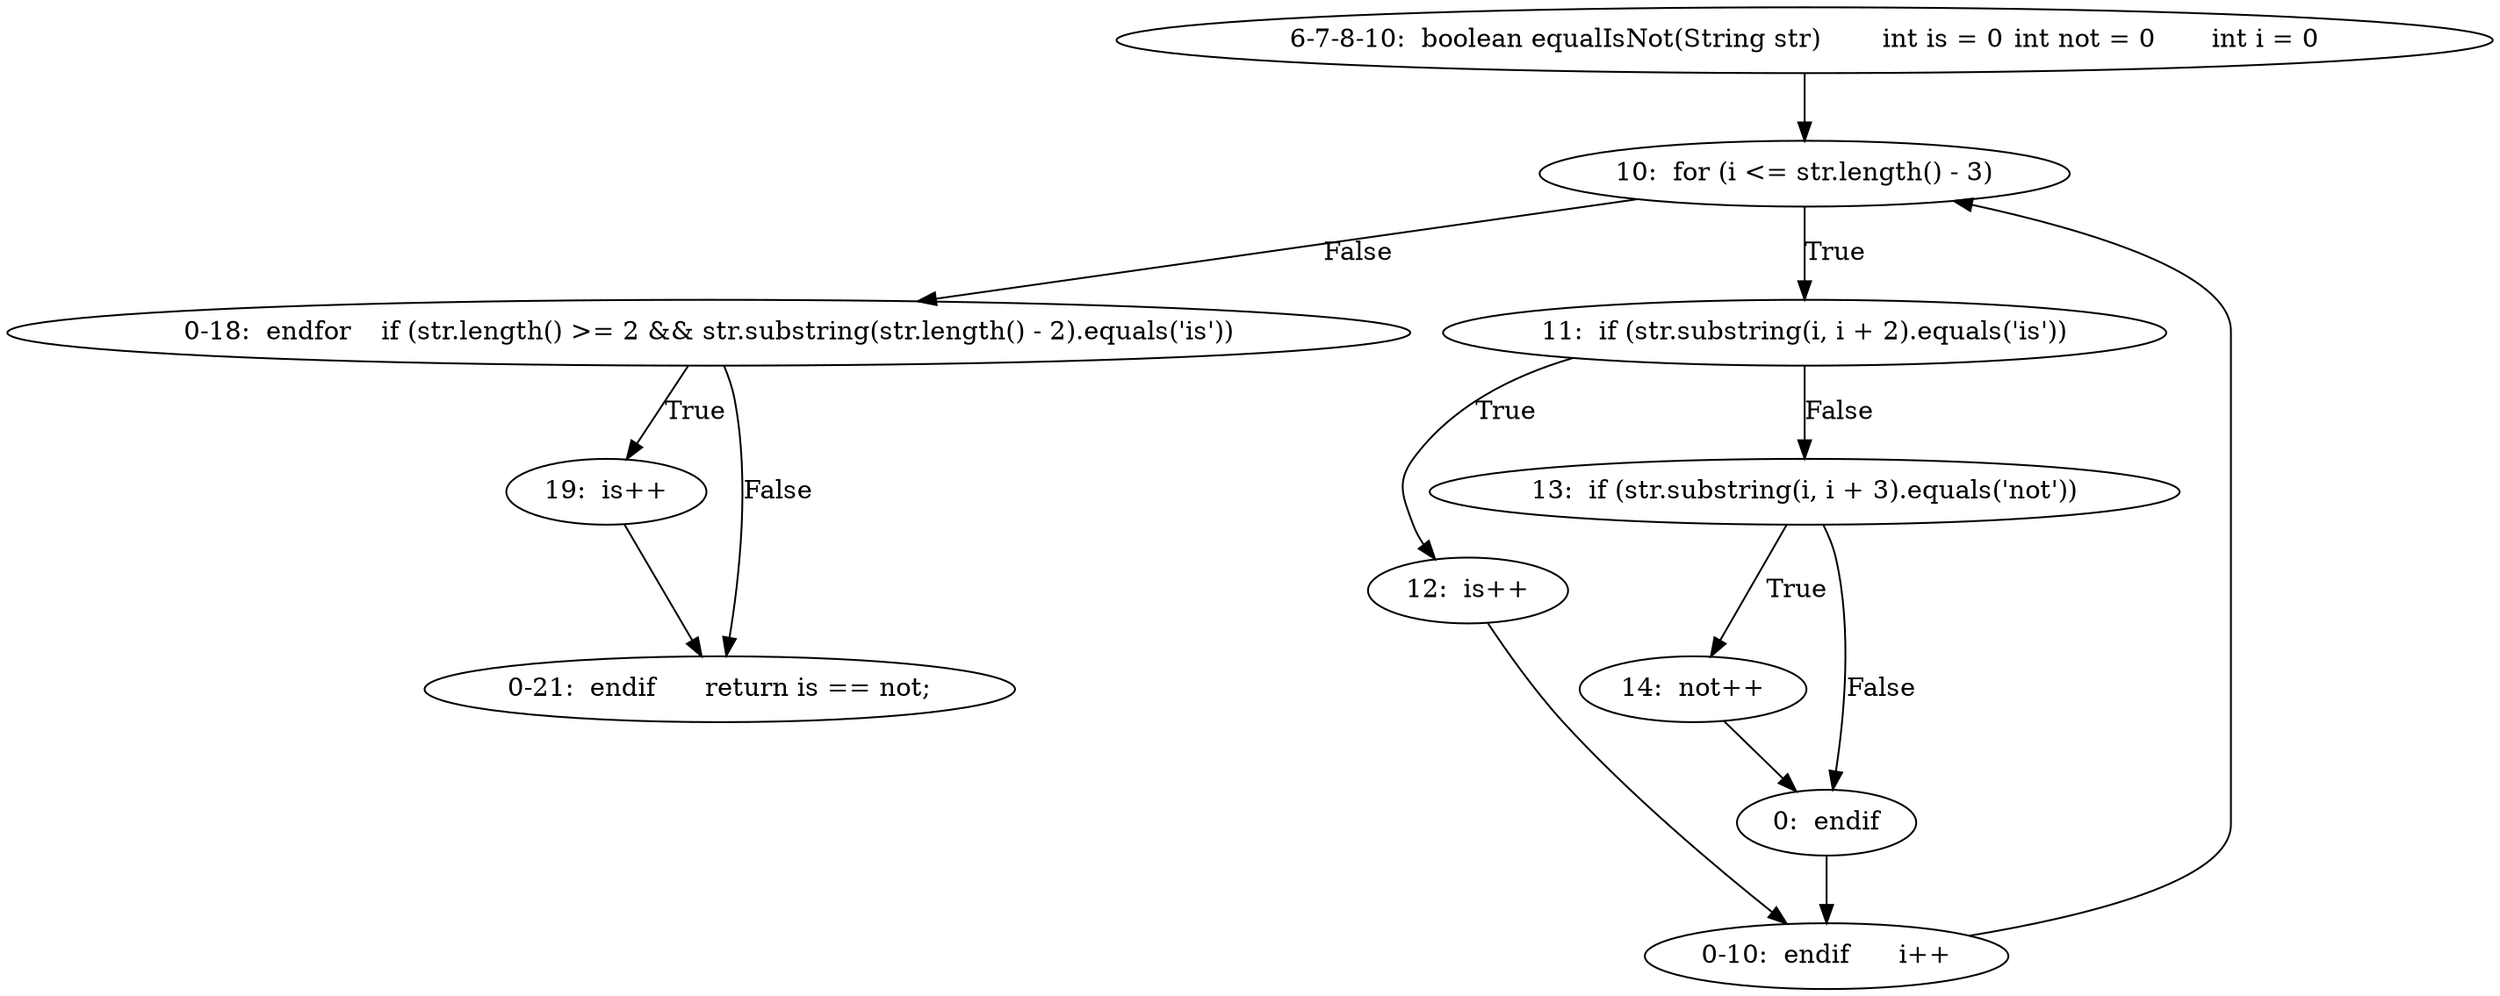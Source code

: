 digraph result_test { 
// graph-vertices
  a3  [label="6-7-8-10:  boolean equalIsNot(String str)	int is = 0	int not = 0	int i = 0"]; 
  4  [label="10:  for (i <= str.length() - 3)"]; 
  a4  [label="0-18:  endfor	if (str.length() >= 2 && str.substring(str.length() - 2).equals('is'))"]; 
  7  [label="11:  if (str.substring(i, i + 2).equals('is'))"]; 
  8  [label="12:  is++"]; 
  10  [label="13:  if (str.substring(i, i + 3).equals('not'))"]; 
  a5  [label="0-10:  endif	i++"]; 
  11  [label="14:  not++"]; 
  12  [label="0:  endif"]; 
  14  [label="19:  is++"]; 
  a6  [label="0-21:  endif	return is == not;"]; 
// graph-edges
  a3 -> 4;
  4 -> a4  [label="False"]; 
  4 -> 7  [label="True"]; 
  7 -> 8  [label="True"]; 
  8 -> a5;
  7 -> 10  [label="False"]; 
  10 -> 11  [label="True"]; 
  11 -> 12;
  10 -> 12  [label="False"]; 
  12 -> a5;
  a5 -> 4;
  a4 -> 14  [label="True"]; 
  14 -> a6;
  a4 -> a6  [label="False"]; 
}